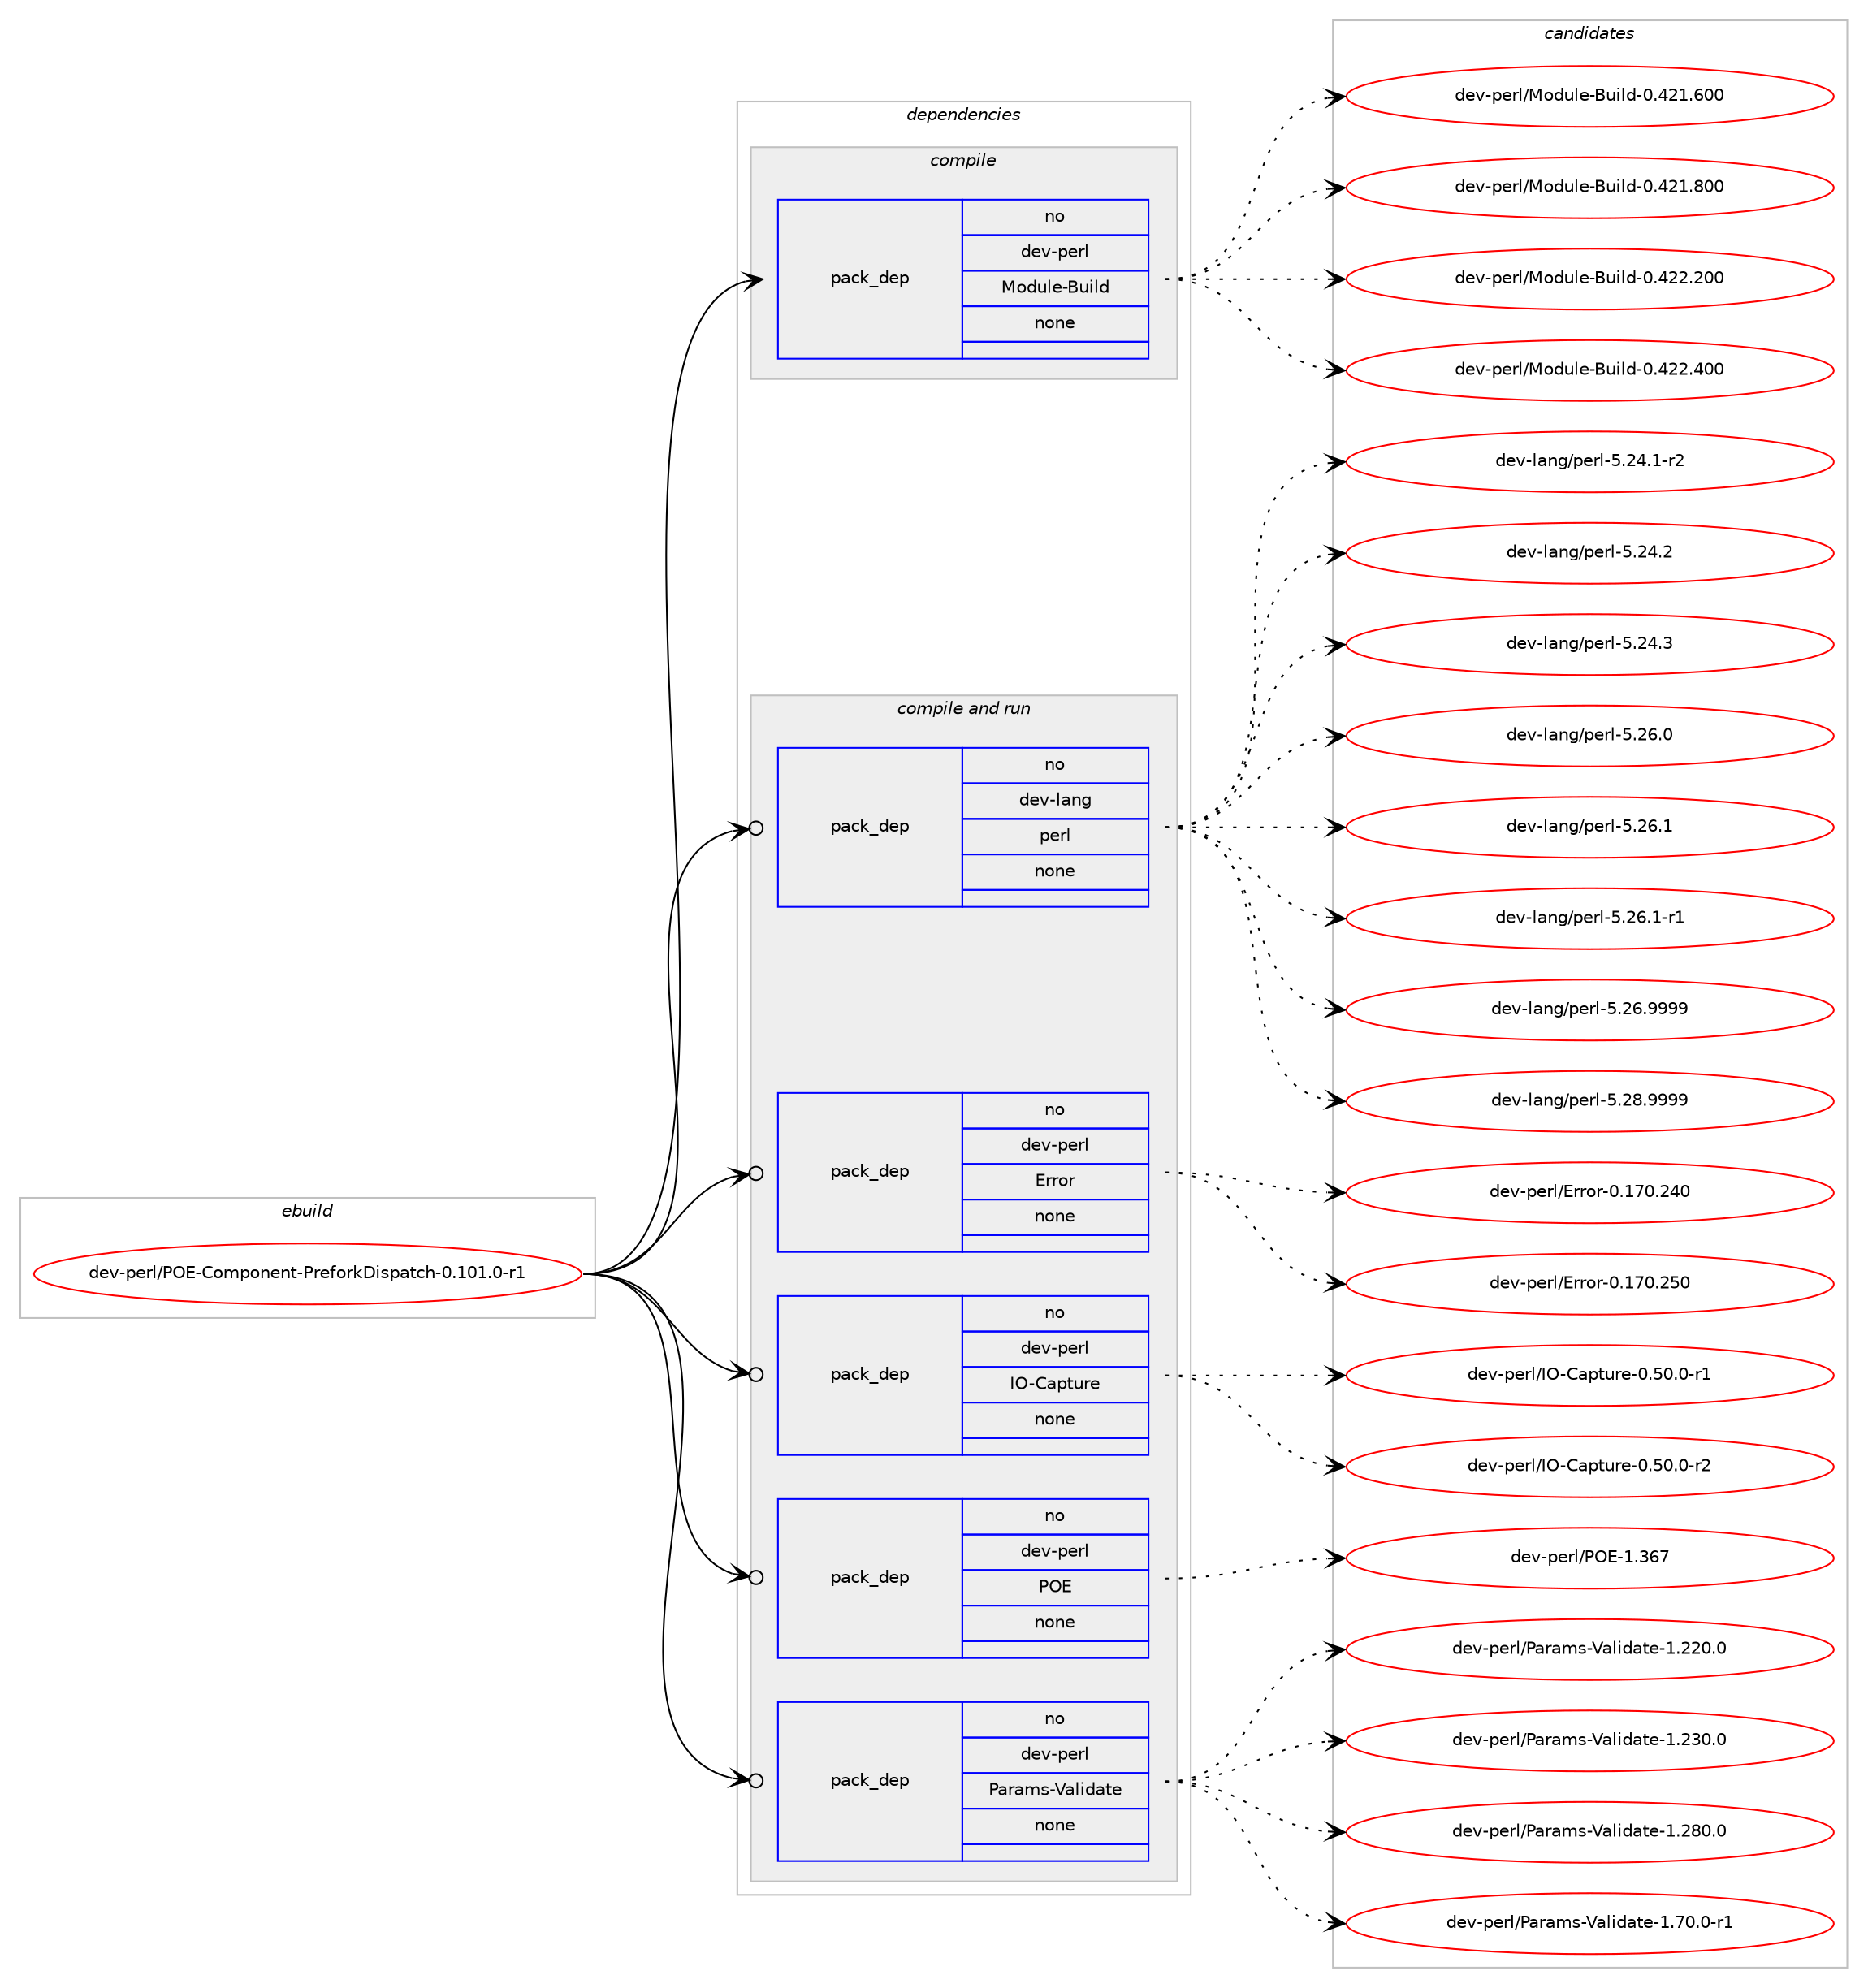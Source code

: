digraph prolog {

# *************
# Graph options
# *************

newrank=true;
concentrate=true;
compound=true;
graph [rankdir=LR,fontname=Helvetica,fontsize=10,ranksep=1.5];#, ranksep=2.5, nodesep=0.2];
edge  [arrowhead=vee];
node  [fontname=Helvetica,fontsize=10];

# **********
# The ebuild
# **********

subgraph cluster_leftcol {
color=gray;
rank=same;
label=<<i>ebuild</i>>;
id [label="dev-perl/POE-Component-PreforkDispatch-0.101.0-r1", color=red, width=4, href="../dev-perl/POE-Component-PreforkDispatch-0.101.0-r1.svg"];
}

# ****************
# The dependencies
# ****************

subgraph cluster_midcol {
color=gray;
label=<<i>dependencies</i>>;
subgraph cluster_compile {
fillcolor="#eeeeee";
style=filled;
label=<<i>compile</i>>;
subgraph pack105439 {
dependency136968 [label=<<TABLE BORDER="0" CELLBORDER="1" CELLSPACING="0" CELLPADDING="4" WIDTH="220"><TR><TD ROWSPAN="6" CELLPADDING="30">pack_dep</TD></TR><TR><TD WIDTH="110">no</TD></TR><TR><TD>dev-perl</TD></TR><TR><TD>Module-Build</TD></TR><TR><TD>none</TD></TR><TR><TD></TD></TR></TABLE>>, shape=none, color=blue];
}
id:e -> dependency136968:w [weight=20,style="solid",arrowhead="vee"];
}
subgraph cluster_compileandrun {
fillcolor="#eeeeee";
style=filled;
label=<<i>compile and run</i>>;
subgraph pack105440 {
dependency136969 [label=<<TABLE BORDER="0" CELLBORDER="1" CELLSPACING="0" CELLPADDING="4" WIDTH="220"><TR><TD ROWSPAN="6" CELLPADDING="30">pack_dep</TD></TR><TR><TD WIDTH="110">no</TD></TR><TR><TD>dev-lang</TD></TR><TR><TD>perl</TD></TR><TR><TD>none</TD></TR><TR><TD></TD></TR></TABLE>>, shape=none, color=blue];
}
id:e -> dependency136969:w [weight=20,style="solid",arrowhead="odotvee"];
subgraph pack105441 {
dependency136970 [label=<<TABLE BORDER="0" CELLBORDER="1" CELLSPACING="0" CELLPADDING="4" WIDTH="220"><TR><TD ROWSPAN="6" CELLPADDING="30">pack_dep</TD></TR><TR><TD WIDTH="110">no</TD></TR><TR><TD>dev-perl</TD></TR><TR><TD>Error</TD></TR><TR><TD>none</TD></TR><TR><TD></TD></TR></TABLE>>, shape=none, color=blue];
}
id:e -> dependency136970:w [weight=20,style="solid",arrowhead="odotvee"];
subgraph pack105442 {
dependency136971 [label=<<TABLE BORDER="0" CELLBORDER="1" CELLSPACING="0" CELLPADDING="4" WIDTH="220"><TR><TD ROWSPAN="6" CELLPADDING="30">pack_dep</TD></TR><TR><TD WIDTH="110">no</TD></TR><TR><TD>dev-perl</TD></TR><TR><TD>IO-Capture</TD></TR><TR><TD>none</TD></TR><TR><TD></TD></TR></TABLE>>, shape=none, color=blue];
}
id:e -> dependency136971:w [weight=20,style="solid",arrowhead="odotvee"];
subgraph pack105443 {
dependency136972 [label=<<TABLE BORDER="0" CELLBORDER="1" CELLSPACING="0" CELLPADDING="4" WIDTH="220"><TR><TD ROWSPAN="6" CELLPADDING="30">pack_dep</TD></TR><TR><TD WIDTH="110">no</TD></TR><TR><TD>dev-perl</TD></TR><TR><TD>POE</TD></TR><TR><TD>none</TD></TR><TR><TD></TD></TR></TABLE>>, shape=none, color=blue];
}
id:e -> dependency136972:w [weight=20,style="solid",arrowhead="odotvee"];
subgraph pack105444 {
dependency136973 [label=<<TABLE BORDER="0" CELLBORDER="1" CELLSPACING="0" CELLPADDING="4" WIDTH="220"><TR><TD ROWSPAN="6" CELLPADDING="30">pack_dep</TD></TR><TR><TD WIDTH="110">no</TD></TR><TR><TD>dev-perl</TD></TR><TR><TD>Params-Validate</TD></TR><TR><TD>none</TD></TR><TR><TD></TD></TR></TABLE>>, shape=none, color=blue];
}
id:e -> dependency136973:w [weight=20,style="solid",arrowhead="odotvee"];
}
subgraph cluster_run {
fillcolor="#eeeeee";
style=filled;
label=<<i>run</i>>;
}
}

# **************
# The candidates
# **************

subgraph cluster_choices {
rank=same;
color=gray;
label=<<i>candidates</i>>;

subgraph choice105439 {
color=black;
nodesep=1;
choice100101118451121011141084777111100117108101456611710510810045484652504946544848 [label="dev-perl/Module-Build-0.421.600", color=red, width=4,href="../dev-perl/Module-Build-0.421.600.svg"];
choice100101118451121011141084777111100117108101456611710510810045484652504946564848 [label="dev-perl/Module-Build-0.421.800", color=red, width=4,href="../dev-perl/Module-Build-0.421.800.svg"];
choice100101118451121011141084777111100117108101456611710510810045484652505046504848 [label="dev-perl/Module-Build-0.422.200", color=red, width=4,href="../dev-perl/Module-Build-0.422.200.svg"];
choice100101118451121011141084777111100117108101456611710510810045484652505046524848 [label="dev-perl/Module-Build-0.422.400", color=red, width=4,href="../dev-perl/Module-Build-0.422.400.svg"];
dependency136968:e -> choice100101118451121011141084777111100117108101456611710510810045484652504946544848:w [style=dotted,weight="100"];
dependency136968:e -> choice100101118451121011141084777111100117108101456611710510810045484652504946564848:w [style=dotted,weight="100"];
dependency136968:e -> choice100101118451121011141084777111100117108101456611710510810045484652505046504848:w [style=dotted,weight="100"];
dependency136968:e -> choice100101118451121011141084777111100117108101456611710510810045484652505046524848:w [style=dotted,weight="100"];
}
subgraph choice105440 {
color=black;
nodesep=1;
choice100101118451089711010347112101114108455346505246494511450 [label="dev-lang/perl-5.24.1-r2", color=red, width=4,href="../dev-lang/perl-5.24.1-r2.svg"];
choice10010111845108971101034711210111410845534650524650 [label="dev-lang/perl-5.24.2", color=red, width=4,href="../dev-lang/perl-5.24.2.svg"];
choice10010111845108971101034711210111410845534650524651 [label="dev-lang/perl-5.24.3", color=red, width=4,href="../dev-lang/perl-5.24.3.svg"];
choice10010111845108971101034711210111410845534650544648 [label="dev-lang/perl-5.26.0", color=red, width=4,href="../dev-lang/perl-5.26.0.svg"];
choice10010111845108971101034711210111410845534650544649 [label="dev-lang/perl-5.26.1", color=red, width=4,href="../dev-lang/perl-5.26.1.svg"];
choice100101118451089711010347112101114108455346505446494511449 [label="dev-lang/perl-5.26.1-r1", color=red, width=4,href="../dev-lang/perl-5.26.1-r1.svg"];
choice10010111845108971101034711210111410845534650544657575757 [label="dev-lang/perl-5.26.9999", color=red, width=4,href="../dev-lang/perl-5.26.9999.svg"];
choice10010111845108971101034711210111410845534650564657575757 [label="dev-lang/perl-5.28.9999", color=red, width=4,href="../dev-lang/perl-5.28.9999.svg"];
dependency136969:e -> choice100101118451089711010347112101114108455346505246494511450:w [style=dotted,weight="100"];
dependency136969:e -> choice10010111845108971101034711210111410845534650524650:w [style=dotted,weight="100"];
dependency136969:e -> choice10010111845108971101034711210111410845534650524651:w [style=dotted,weight="100"];
dependency136969:e -> choice10010111845108971101034711210111410845534650544648:w [style=dotted,weight="100"];
dependency136969:e -> choice10010111845108971101034711210111410845534650544649:w [style=dotted,weight="100"];
dependency136969:e -> choice100101118451089711010347112101114108455346505446494511449:w [style=dotted,weight="100"];
dependency136969:e -> choice10010111845108971101034711210111410845534650544657575757:w [style=dotted,weight="100"];
dependency136969:e -> choice10010111845108971101034711210111410845534650564657575757:w [style=dotted,weight="100"];
}
subgraph choice105441 {
color=black;
nodesep=1;
choice10010111845112101114108476911411411111445484649554846505248 [label="dev-perl/Error-0.170.240", color=red, width=4,href="../dev-perl/Error-0.170.240.svg"];
choice10010111845112101114108476911411411111445484649554846505348 [label="dev-perl/Error-0.170.250", color=red, width=4,href="../dev-perl/Error-0.170.250.svg"];
dependency136970:e -> choice10010111845112101114108476911411411111445484649554846505248:w [style=dotted,weight="100"];
dependency136970:e -> choice10010111845112101114108476911411411111445484649554846505348:w [style=dotted,weight="100"];
}
subgraph choice105442 {
color=black;
nodesep=1;
choice10010111845112101114108477379456797112116117114101454846534846484511449 [label="dev-perl/IO-Capture-0.50.0-r1", color=red, width=4,href="../dev-perl/IO-Capture-0.50.0-r1.svg"];
choice10010111845112101114108477379456797112116117114101454846534846484511450 [label="dev-perl/IO-Capture-0.50.0-r2", color=red, width=4,href="../dev-perl/IO-Capture-0.50.0-r2.svg"];
dependency136971:e -> choice10010111845112101114108477379456797112116117114101454846534846484511449:w [style=dotted,weight="100"];
dependency136971:e -> choice10010111845112101114108477379456797112116117114101454846534846484511450:w [style=dotted,weight="100"];
}
subgraph choice105443 {
color=black;
nodesep=1;
choice1001011184511210111410847807969454946515455 [label="dev-perl/POE-1.367", color=red, width=4,href="../dev-perl/POE-1.367.svg"];
dependency136972:e -> choice1001011184511210111410847807969454946515455:w [style=dotted,weight="100"];
}
subgraph choice105444 {
color=black;
nodesep=1;
choice1001011184511210111410847809711497109115458697108105100971161014549465050484648 [label="dev-perl/Params-Validate-1.220.0", color=red, width=4,href="../dev-perl/Params-Validate-1.220.0.svg"];
choice1001011184511210111410847809711497109115458697108105100971161014549465051484648 [label="dev-perl/Params-Validate-1.230.0", color=red, width=4,href="../dev-perl/Params-Validate-1.230.0.svg"];
choice1001011184511210111410847809711497109115458697108105100971161014549465056484648 [label="dev-perl/Params-Validate-1.280.0", color=red, width=4,href="../dev-perl/Params-Validate-1.280.0.svg"];
choice100101118451121011141084780971149710911545869710810510097116101454946554846484511449 [label="dev-perl/Params-Validate-1.70.0-r1", color=red, width=4,href="../dev-perl/Params-Validate-1.70.0-r1.svg"];
dependency136973:e -> choice1001011184511210111410847809711497109115458697108105100971161014549465050484648:w [style=dotted,weight="100"];
dependency136973:e -> choice1001011184511210111410847809711497109115458697108105100971161014549465051484648:w [style=dotted,weight="100"];
dependency136973:e -> choice1001011184511210111410847809711497109115458697108105100971161014549465056484648:w [style=dotted,weight="100"];
dependency136973:e -> choice100101118451121011141084780971149710911545869710810510097116101454946554846484511449:w [style=dotted,weight="100"];
}
}

}
